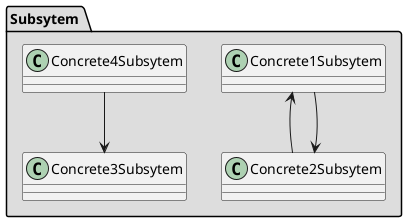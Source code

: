 @startuml Facade structure

package "Subsytem " #DDDDDD {
    Concrete1Subsytem <--Concrete2Subsytem
    Concrete2Subsytem <-- Concrete1Subsytem
    Concrete4Subsytem --> Concrete3Subsytem 
}



@enduml